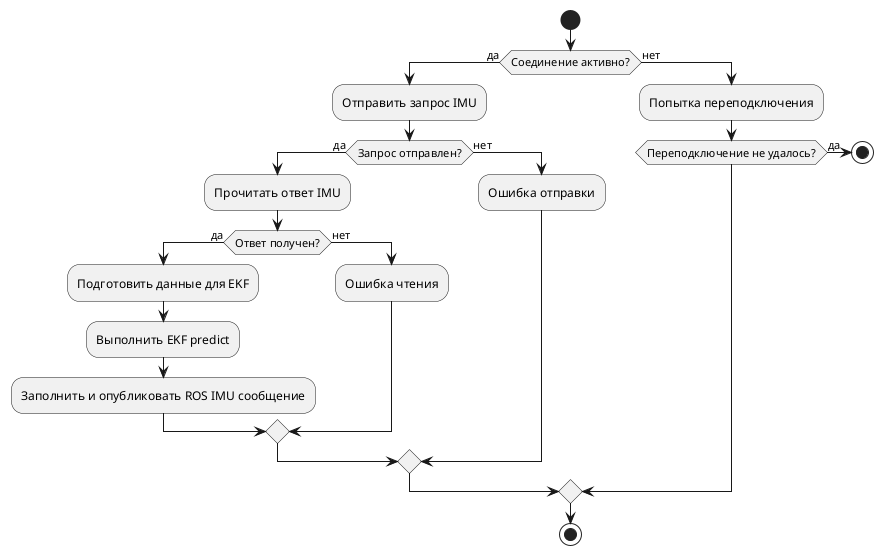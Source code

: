 @startuml
start
if (Соединение активно?) then (да)
  :Отправить запрос IMU;
  if (Запрос отправлен?) then (да)
    :Прочитать ответ IMU;
    if (Ответ получен?) then (да)
      :Подготовить данные для EKF;
      :Выполнить EKF predict;
      :Заполнить и опубликовать ROS IMU сообщение;
    else (нет)
      :Ошибка чтения;
    endif
  else (нет)
    :Ошибка отправки;
  endif
else (нет)
  :Попытка переподключения;
  if (Переподключение не удалось?) then (да)
     stop
  endif
endif
stop

@enduml